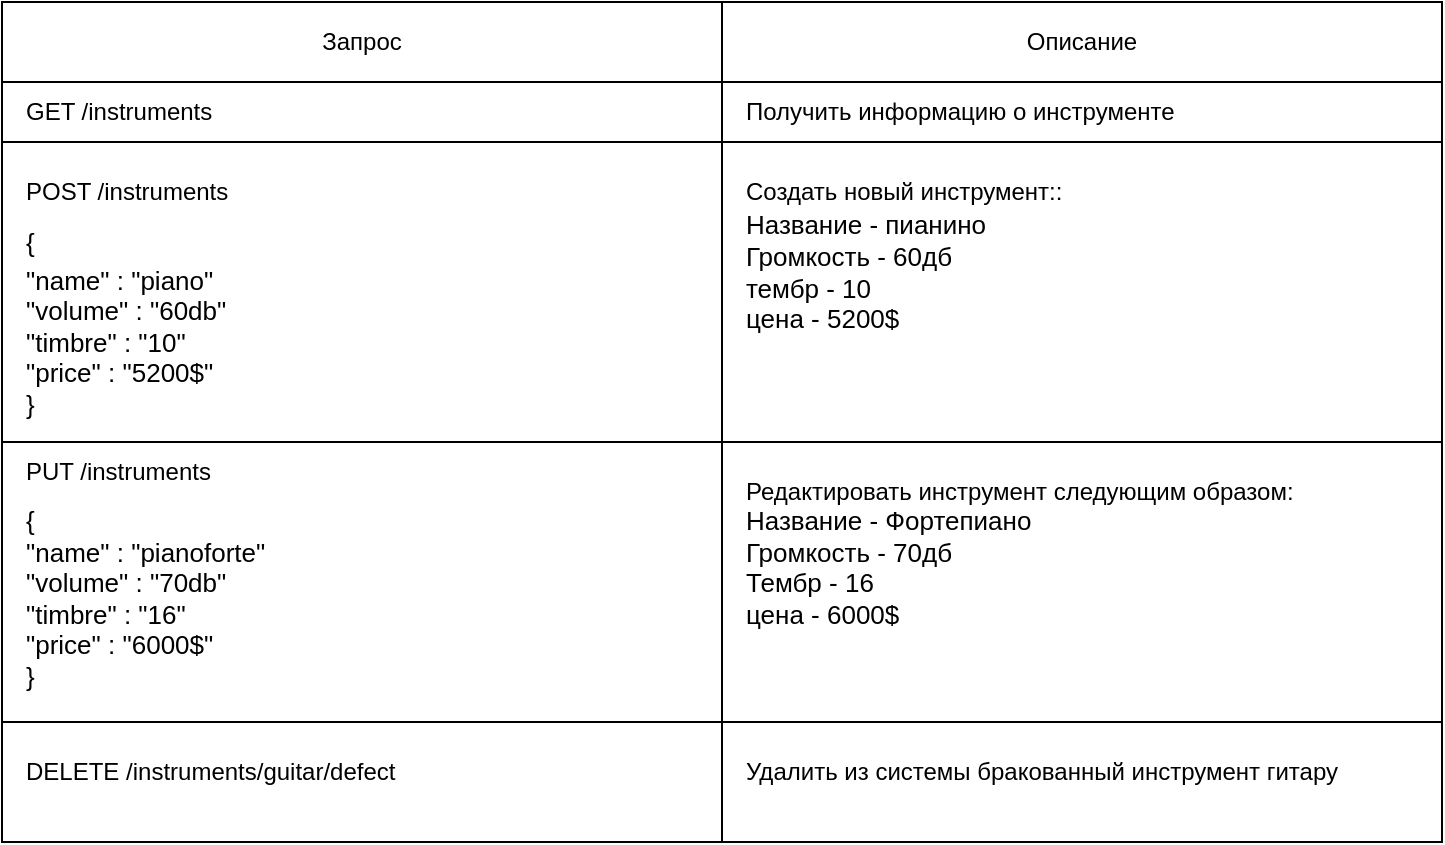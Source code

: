 <mxfile version="21.8.0" type="device">
  <diagram name="Страница — 1" id="eg-x3ydIg5GO0UNkbW0Y">
    <mxGraphModel dx="1386" dy="801" grid="1" gridSize="10" guides="1" tooltips="1" connect="1" arrows="1" fold="1" page="1" pageScale="1" pageWidth="827" pageHeight="1169" math="0" shadow="0">
      <root>
        <mxCell id="0" />
        <mxCell id="1" parent="0" />
        <mxCell id="SSnbAH6Zf_w5pRHX01di-33" value="" style="verticalLabelPosition=bottom;verticalAlign=top;html=1;shape=mxgraph.basic.rect;fillColor2=none;strokeWidth=1;size=20;indent=5;" vertex="1" parent="1">
          <mxGeometry x="40" y="40" width="360" height="40" as="geometry" />
        </mxCell>
        <mxCell id="SSnbAH6Zf_w5pRHX01di-34" value="" style="verticalLabelPosition=bottom;verticalAlign=top;html=1;shape=mxgraph.basic.rect;fillColor2=none;strokeWidth=1;size=20;indent=5;" vertex="1" parent="1">
          <mxGeometry x="400" y="40" width="360" height="40" as="geometry" />
        </mxCell>
        <mxCell id="SSnbAH6Zf_w5pRHX01di-35" value="Запрос" style="text;html=1;strokeColor=none;fillColor=none;align=center;verticalAlign=middle;whiteSpace=wrap;rounded=0;" vertex="1" parent="1">
          <mxGeometry x="190" y="45" width="60" height="30" as="geometry" />
        </mxCell>
        <mxCell id="SSnbAH6Zf_w5pRHX01di-36" value="Описание" style="text;html=1;strokeColor=none;fillColor=none;align=center;verticalAlign=middle;whiteSpace=wrap;rounded=0;" vertex="1" parent="1">
          <mxGeometry x="550" y="45" width="60" height="30" as="geometry" />
        </mxCell>
        <mxCell id="SSnbAH6Zf_w5pRHX01di-38" value="" style="verticalLabelPosition=bottom;verticalAlign=top;html=1;shape=mxgraph.basic.rect;fillColor2=none;strokeWidth=1;size=20;indent=5;" vertex="1" parent="1">
          <mxGeometry x="40" y="80" width="360" height="30" as="geometry" />
        </mxCell>
        <mxCell id="SSnbAH6Zf_w5pRHX01di-41" value="GET /instruments" style="text;html=1;strokeColor=none;fillColor=none;align=left;verticalAlign=middle;whiteSpace=wrap;rounded=0;" vertex="1" parent="1">
          <mxGeometry x="50" y="80" width="110" height="30" as="geometry" />
        </mxCell>
        <mxCell id="SSnbAH6Zf_w5pRHX01di-42" value="" style="verticalLabelPosition=bottom;verticalAlign=top;html=1;shape=mxgraph.basic.rect;fillColor2=none;strokeWidth=1;size=20;indent=5;" vertex="1" parent="1">
          <mxGeometry x="400" y="80" width="360" height="30" as="geometry" />
        </mxCell>
        <mxCell id="SSnbAH6Zf_w5pRHX01di-43" value="Получить информацию о инструменте" style="text;html=1;strokeColor=none;fillColor=none;align=left;verticalAlign=middle;whiteSpace=wrap;rounded=0;" vertex="1" parent="1">
          <mxGeometry x="410" y="80" width="230" height="30" as="geometry" />
        </mxCell>
        <mxCell id="SSnbAH6Zf_w5pRHX01di-44" value="" style="verticalLabelPosition=bottom;verticalAlign=top;html=1;shape=mxgraph.basic.rect;fillColor2=none;strokeWidth=1;size=20;indent=5;" vertex="1" parent="1">
          <mxGeometry x="40" y="110" width="360" height="150" as="geometry" />
        </mxCell>
        <mxCell id="SSnbAH6Zf_w5pRHX01di-45" value="" style="verticalLabelPosition=bottom;verticalAlign=top;html=1;shape=mxgraph.basic.rect;fillColor2=none;strokeWidth=1;size=20;indent=5;" vertex="1" parent="1">
          <mxGeometry x="400" y="110" width="360" height="150" as="geometry" />
        </mxCell>
        <mxCell id="SSnbAH6Zf_w5pRHX01di-46" value="POST /instruments" style="text;html=1;strokeColor=none;fillColor=none;align=left;verticalAlign=middle;whiteSpace=wrap;rounded=0;" vertex="1" parent="1">
          <mxGeometry x="50" y="120" width="160" height="30" as="geometry" />
        </mxCell>
        <mxCell id="SSnbAH6Zf_w5pRHX01di-48" value="{" style="text;html=1;strokeColor=none;fillColor=none;align=left;verticalAlign=middle;whiteSpace=wrap;rounded=0;fontSize=13;" vertex="1" parent="1">
          <mxGeometry x="50" y="150" width="20" height="20" as="geometry" />
        </mxCell>
        <mxCell id="SSnbAH6Zf_w5pRHX01di-49" value="&quot;name&quot; : &quot;piano&quot;&lt;br style=&quot;font-size: 13px;&quot;&gt;&quot;volume&quot; : &quot;60db&quot;&lt;br style=&quot;font-size: 13px;&quot;&gt;&quot;timbre&quot; : &quot;10&quot;&lt;br style=&quot;font-size: 13px;&quot;&gt;&quot;price&quot; : &quot;5200$&quot;&lt;br style=&quot;font-size: 13px;&quot;&gt;}" style="text;html=1;strokeColor=none;fillColor=none;align=left;verticalAlign=middle;whiteSpace=wrap;rounded=0;fontSize=13;" vertex="1" parent="1">
          <mxGeometry x="50" y="195" width="110" height="30" as="geometry" />
        </mxCell>
        <mxCell id="SSnbAH6Zf_w5pRHX01di-51" value="Создать новый инструмент::" style="text;html=1;strokeColor=none;fillColor=none;align=left;verticalAlign=middle;whiteSpace=wrap;rounded=0;" vertex="1" parent="1">
          <mxGeometry x="410" y="120" width="180" height="30" as="geometry" />
        </mxCell>
        <mxCell id="SSnbAH6Zf_w5pRHX01di-53" value="Название - пианино&lt;br&gt;Громкость - 60дб&lt;br&gt;тембр - 10&lt;br&gt;цена - 5200$" style="text;html=1;strokeColor=none;fillColor=none;align=left;verticalAlign=middle;whiteSpace=wrap;rounded=0;fontSize=13;" vertex="1" parent="1">
          <mxGeometry x="410" y="160" width="166" height="30" as="geometry" />
        </mxCell>
        <mxCell id="SSnbAH6Zf_w5pRHX01di-55" value="" style="verticalLabelPosition=bottom;verticalAlign=top;html=1;shape=mxgraph.basic.rect;fillColor2=none;strokeWidth=1;size=20;indent=5;" vertex="1" parent="1">
          <mxGeometry x="40" y="260" width="360" height="140" as="geometry" />
        </mxCell>
        <mxCell id="SSnbAH6Zf_w5pRHX01di-56" value="" style="verticalLabelPosition=bottom;verticalAlign=top;html=1;shape=mxgraph.basic.rect;fillColor2=none;strokeWidth=1;size=20;indent=5;" vertex="1" parent="1">
          <mxGeometry x="400" y="260" width="360" height="140" as="geometry" />
        </mxCell>
        <mxCell id="SSnbAH6Zf_w5pRHX01di-57" value="PUT /instruments" style="text;html=1;strokeColor=none;fillColor=none;align=left;verticalAlign=middle;whiteSpace=wrap;rounded=0;" vertex="1" parent="1">
          <mxGeometry x="50" y="260" width="110" height="30" as="geometry" />
        </mxCell>
        <mxCell id="SSnbAH6Zf_w5pRHX01di-59" value="&lt;br&gt;&lt;br&gt;&lt;br&gt;{&lt;br&gt;&quot;name&quot; : &quot;pianoforte&quot;&lt;br&gt;&quot;volume&quot; : &quot;70db&quot;&lt;br&gt;&quot;timbre&quot; : &quot;16&quot;&lt;br&gt;&quot;price&quot; : &quot;6000$&quot;&lt;br&gt;}" style="text;html=1;strokeColor=none;fillColor=none;align=left;verticalAlign=middle;whiteSpace=wrap;rounded=0;fontSize=13;" vertex="1" parent="1">
          <mxGeometry x="50" y="300" width="130" height="30" as="geometry" />
        </mxCell>
        <mxCell id="SSnbAH6Zf_w5pRHX01di-60" value="Редактировать инструмент следующим образом:" style="text;html=1;strokeColor=none;fillColor=none;align=left;verticalAlign=middle;whiteSpace=wrap;rounded=0;" vertex="1" parent="1">
          <mxGeometry x="410" y="270" width="290" height="30" as="geometry" />
        </mxCell>
        <mxCell id="SSnbAH6Zf_w5pRHX01di-61" value="&lt;br&gt;Название - Фортепиано&lt;br&gt;Громкость - 70дб&lt;br&gt;Тембр - 16&lt;br&gt;цена - 6000$" style="text;html=1;strokeColor=none;fillColor=none;align=left;verticalAlign=middle;whiteSpace=wrap;rounded=0;fontSize=13;" vertex="1" parent="1">
          <mxGeometry x="410" y="300" width="180" height="30" as="geometry" />
        </mxCell>
        <mxCell id="SSnbAH6Zf_w5pRHX01di-62" value="" style="verticalLabelPosition=bottom;verticalAlign=top;html=1;shape=mxgraph.basic.rect;fillColor2=none;strokeWidth=1;size=20;indent=5;" vertex="1" parent="1">
          <mxGeometry x="40" y="400" width="360" height="60" as="geometry" />
        </mxCell>
        <mxCell id="SSnbAH6Zf_w5pRHX01di-63" value="" style="verticalLabelPosition=bottom;verticalAlign=top;html=1;shape=mxgraph.basic.rect;fillColor2=none;strokeWidth=1;size=20;indent=5;" vertex="1" parent="1">
          <mxGeometry x="400" y="400" width="360" height="60" as="geometry" />
        </mxCell>
        <mxCell id="SSnbAH6Zf_w5pRHX01di-64" value="DELETE /instruments/guitar/defect" style="text;html=1;strokeColor=none;fillColor=none;align=left;verticalAlign=middle;whiteSpace=wrap;rounded=0;" vertex="1" parent="1">
          <mxGeometry x="50" y="410" width="260" height="30" as="geometry" />
        </mxCell>
        <mxCell id="SSnbAH6Zf_w5pRHX01di-65" value="Удалить из системы бракованный инструмент гитару" style="text;html=1;strokeColor=none;fillColor=none;align=left;verticalAlign=middle;whiteSpace=wrap;rounded=0;" vertex="1" parent="1">
          <mxGeometry x="410" y="410" width="330" height="30" as="geometry" />
        </mxCell>
      </root>
    </mxGraphModel>
  </diagram>
</mxfile>
